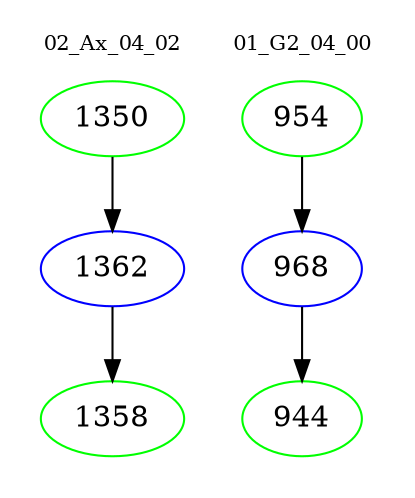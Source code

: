 digraph{
subgraph cluster_0 {
color = white
label = "02_Ax_04_02";
fontsize=10;
T0_1350 [label="1350", color="green"]
T0_1350 -> T0_1362 [color="black"]
T0_1362 [label="1362", color="blue"]
T0_1362 -> T0_1358 [color="black"]
T0_1358 [label="1358", color="green"]
}
subgraph cluster_1 {
color = white
label = "01_G2_04_00";
fontsize=10;
T1_954 [label="954", color="green"]
T1_954 -> T1_968 [color="black"]
T1_968 [label="968", color="blue"]
T1_968 -> T1_944 [color="black"]
T1_944 [label="944", color="green"]
}
}
